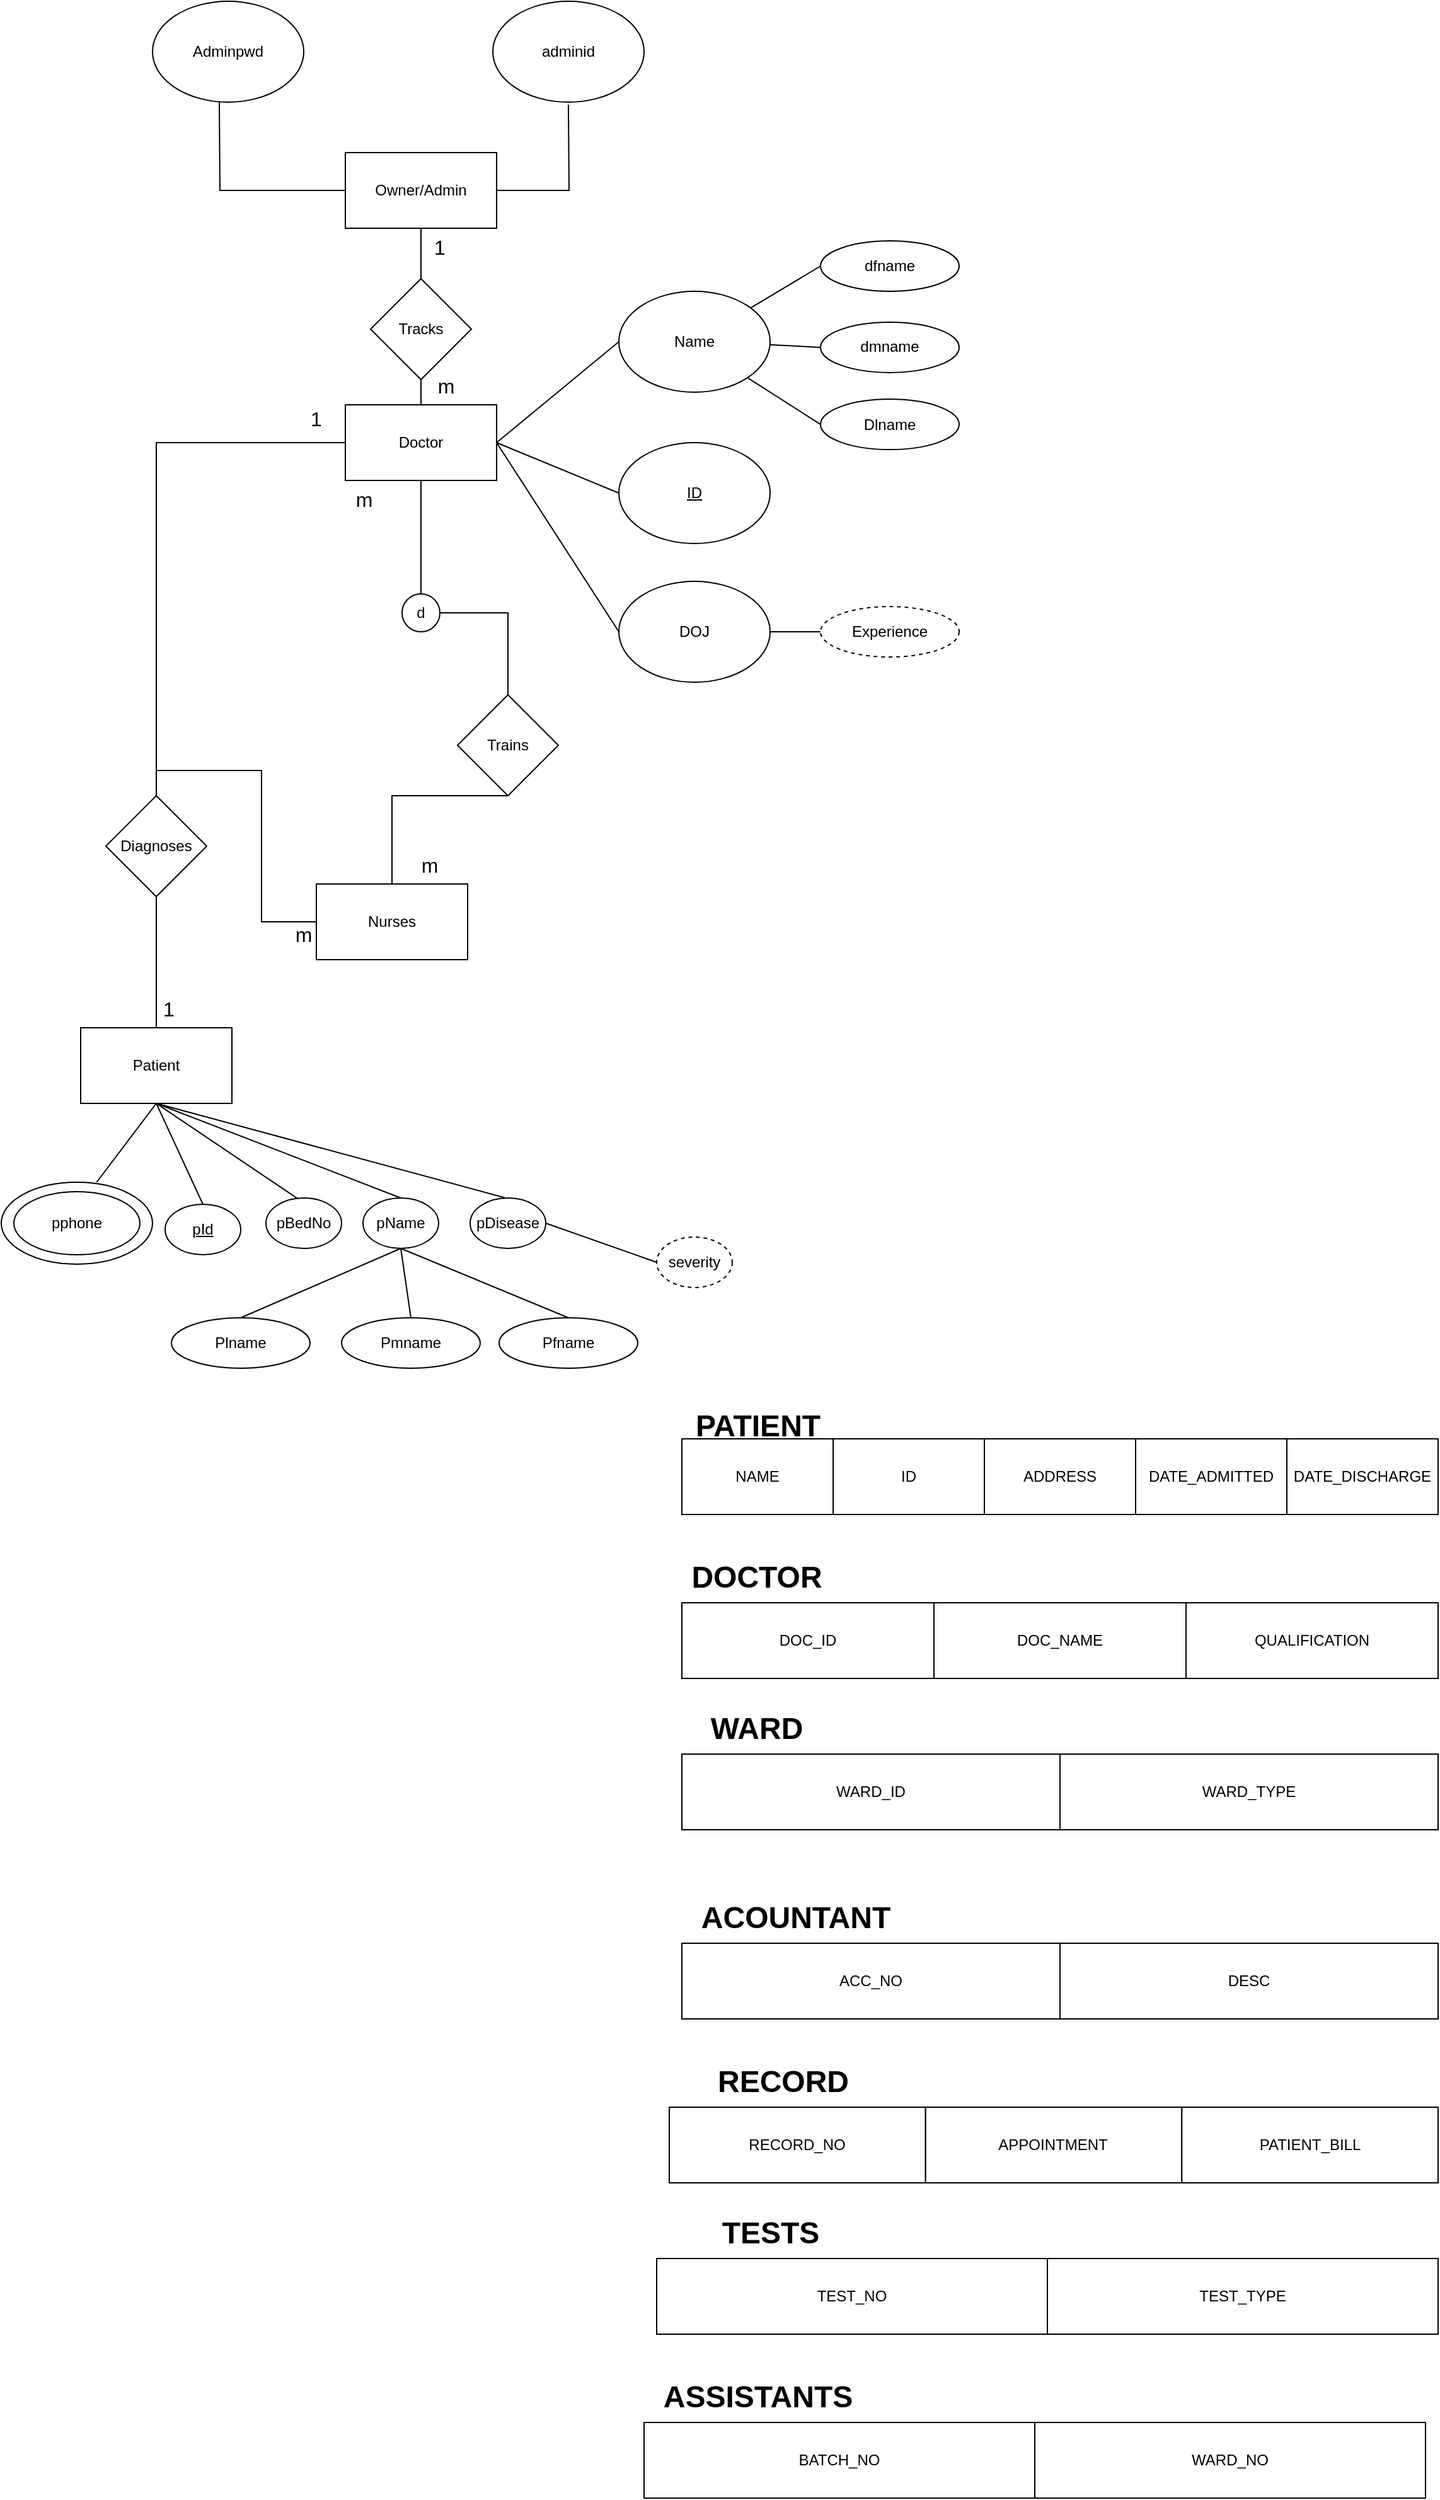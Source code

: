 <mxfile version="20.8.10" type="github">
  <diagram id="R2lEEEUBdFMjLlhIrx00" name="Page-1">
    <mxGraphModel dx="2422" dy="869" grid="1" gridSize="10" guides="1" tooltips="1" connect="1" arrows="1" fold="1" page="1" pageScale="1" pageWidth="850" pageHeight="1100" math="0" shadow="0" extFonts="Permanent Marker^https://fonts.googleapis.com/css?family=Permanent+Marker">
      <root>
        <mxCell id="0" />
        <mxCell id="1" parent="0" />
        <mxCell id="s-d3TQJozYRdmBQAh-HW-65" value="Trains" style="rhombus;whiteSpace=wrap;html=1;fillOpacity=0;" parent="1" vertex="1">
          <mxGeometry x="402" y="560" width="80" height="80" as="geometry" />
        </mxCell>
        <mxCell id="qZSQInR1mWZaFcF0gbvc-5" style="edgeStyle=orthogonalEdgeStyle;rounded=0;orthogonalLoop=1;jettySize=auto;html=1;fillOpacity=0;endArrow=none;endFill=0;" parent="1" source="qZSQInR1mWZaFcF0gbvc-2" edge="1">
          <mxGeometry relative="1" as="geometry">
            <mxPoint x="213" y="90" as="targetPoint" />
          </mxGeometry>
        </mxCell>
        <mxCell id="qZSQInR1mWZaFcF0gbvc-8" style="edgeStyle=orthogonalEdgeStyle;rounded=0;orthogonalLoop=1;jettySize=auto;html=1;exitX=1;exitY=0.5;exitDx=0;exitDy=0;entryX=0.558;entryY=1.025;entryDx=0;entryDy=0;entryPerimeter=0;fillOpacity=0;endArrow=none;endFill=0;" parent="1" source="qZSQInR1mWZaFcF0gbvc-2" edge="1">
          <mxGeometry relative="1" as="geometry">
            <mxPoint x="489.96" y="92.0" as="targetPoint" />
          </mxGeometry>
        </mxCell>
        <mxCell id="qZSQInR1mWZaFcF0gbvc-10" style="edgeStyle=orthogonalEdgeStyle;rounded=0;orthogonalLoop=1;jettySize=auto;html=1;exitX=0.5;exitY=1;exitDx=0;exitDy=0;fillOpacity=0;endArrow=none;endFill=0;" parent="1" source="qZSQInR1mWZaFcF0gbvc-2" target="qZSQInR1mWZaFcF0gbvc-9" edge="1">
          <mxGeometry relative="1" as="geometry">
            <mxPoint x="486" y="200" as="targetPoint" />
          </mxGeometry>
        </mxCell>
        <mxCell id="qZSQInR1mWZaFcF0gbvc-2" value="Owner/Admin" style="rounded=0;whiteSpace=wrap;html=1;fillOpacity=0;" parent="1" vertex="1">
          <mxGeometry x="313" y="130" width="120" height="60" as="geometry" />
        </mxCell>
        <mxCell id="qZSQInR1mWZaFcF0gbvc-3" value="Adminpwd" style="ellipse;whiteSpace=wrap;html=1;fillOpacity=0;" parent="1" vertex="1">
          <mxGeometry x="160" y="10" width="120" height="80" as="geometry" />
        </mxCell>
        <mxCell id="qZSQInR1mWZaFcF0gbvc-6" value="adminid" style="ellipse;whiteSpace=wrap;html=1;fillOpacity=0;" parent="1" vertex="1">
          <mxGeometry x="430" y="10" width="120" height="80" as="geometry" />
        </mxCell>
        <mxCell id="qZSQInR1mWZaFcF0gbvc-9" value="Tracks" style="rhombus;whiteSpace=wrap;html=1;fillOpacity=0;" parent="1" vertex="1">
          <mxGeometry x="333" y="230" width="80" height="80" as="geometry" />
        </mxCell>
        <mxCell id="nEXemfkZkfeI4yeKxdNY-3" style="edgeStyle=orthogonalEdgeStyle;rounded=0;orthogonalLoop=1;jettySize=auto;html=1;exitX=0.5;exitY=1;exitDx=0;exitDy=0;entryX=0.5;entryY=0;entryDx=0;entryDy=0;endArrow=none;endFill=0;" parent="1" source="qZSQInR1mWZaFcF0gbvc-12" target="nEXemfkZkfeI4yeKxdNY-2" edge="1">
          <mxGeometry relative="1" as="geometry" />
        </mxCell>
        <mxCell id="qZSQInR1mWZaFcF0gbvc-12" value="Doctor" style="rounded=0;whiteSpace=wrap;html=1;fillOpacity=0;" parent="1" vertex="1">
          <mxGeometry x="313" y="330" width="120" height="60" as="geometry" />
        </mxCell>
        <mxCell id="qZSQInR1mWZaFcF0gbvc-18" value="" style="endArrow=none;html=1;rounded=0;exitX=0.5;exitY=0;exitDx=0;exitDy=0;entryX=0.5;entryY=1;entryDx=0;entryDy=0;fillOpacity=0;" parent="1" source="qZSQInR1mWZaFcF0gbvc-12" target="qZSQInR1mWZaFcF0gbvc-9" edge="1">
          <mxGeometry width="50" height="50" relative="1" as="geometry">
            <mxPoint x="616" y="270" as="sourcePoint" />
            <mxPoint x="666" y="220" as="targetPoint" />
          </mxGeometry>
        </mxCell>
        <mxCell id="qZSQInR1mWZaFcF0gbvc-19" value="" style="endArrow=none;html=1;rounded=0;exitX=1;exitY=0.5;exitDx=0;exitDy=0;fillOpacity=0;entryX=0;entryY=0.5;entryDx=0;entryDy=0;" parent="1" source="qZSQInR1mWZaFcF0gbvc-12" target="qZSQInR1mWZaFcF0gbvc-22" edge="1">
          <mxGeometry width="50" height="50" relative="1" as="geometry">
            <mxPoint x="616" y="390" as="sourcePoint" />
            <mxPoint x="533" y="280" as="targetPoint" />
          </mxGeometry>
        </mxCell>
        <mxCell id="qZSQInR1mWZaFcF0gbvc-20" value="" style="endArrow=none;html=1;rounded=0;exitX=1;exitY=0.5;exitDx=0;exitDy=0;entryX=0;entryY=0.5;entryDx=0;entryDy=0;fillOpacity=0;" parent="1" source="qZSQInR1mWZaFcF0gbvc-12" target="qZSQInR1mWZaFcF0gbvc-23" edge="1">
          <mxGeometry width="50" height="50" relative="1" as="geometry">
            <mxPoint x="556" y="420" as="sourcePoint" />
            <mxPoint x="533" y="400" as="targetPoint" />
          </mxGeometry>
        </mxCell>
        <mxCell id="qZSQInR1mWZaFcF0gbvc-21" value="" style="endArrow=none;html=1;rounded=0;exitX=1;exitY=0.5;exitDx=0;exitDy=0;entryX=0;entryY=0.5;entryDx=0;entryDy=0;fillOpacity=0;" parent="1" source="qZSQInR1mWZaFcF0gbvc-12" target="qZSQInR1mWZaFcF0gbvc-24" edge="1">
          <mxGeometry width="50" height="50" relative="1" as="geometry">
            <mxPoint x="556" y="420" as="sourcePoint" />
            <mxPoint x="533" y="510" as="targetPoint" />
          </mxGeometry>
        </mxCell>
        <mxCell id="qZSQInR1mWZaFcF0gbvc-22" value="Name" style="ellipse;whiteSpace=wrap;html=1;fillOpacity=0;" parent="1" vertex="1">
          <mxGeometry x="530" y="240" width="120" height="80" as="geometry" />
        </mxCell>
        <mxCell id="qZSQInR1mWZaFcF0gbvc-23" value="&lt;u&gt;ID&lt;/u&gt;" style="ellipse;whiteSpace=wrap;html=1;fillOpacity=0;" parent="1" vertex="1">
          <mxGeometry x="530" y="360" width="120" height="80" as="geometry" />
        </mxCell>
        <mxCell id="qZSQInR1mWZaFcF0gbvc-24" value="DOJ" style="ellipse;whiteSpace=wrap;html=1;fillOpacity=0;" parent="1" vertex="1">
          <mxGeometry x="530" y="470" width="120" height="80" as="geometry" />
        </mxCell>
        <mxCell id="qZSQInR1mWZaFcF0gbvc-25" value="" style="endArrow=none;html=1;rounded=0;exitX=1;exitY=0.5;exitDx=0;exitDy=0;fillOpacity=0;entryX=0;entryY=0.5;entryDx=0;entryDy=0;" parent="1" source="qZSQInR1mWZaFcF0gbvc-24" target="qZSQInR1mWZaFcF0gbvc-26" edge="1">
          <mxGeometry width="50" height="50" relative="1" as="geometry">
            <mxPoint x="650" y="510" as="sourcePoint" />
            <mxPoint x="800" y="510" as="targetPoint" />
          </mxGeometry>
        </mxCell>
        <mxCell id="qZSQInR1mWZaFcF0gbvc-26" value="&lt;span style=&quot;font-weight: normal;&quot;&gt;Experience&lt;/span&gt;" style="ellipse;whiteSpace=wrap;html=1;startSize=30;fontStyle=1;fillOpacity=0;dashed=1;" parent="1" vertex="1">
          <mxGeometry x="690" y="490" width="110" height="40" as="geometry" />
        </mxCell>
        <mxCell id="qZSQInR1mWZaFcF0gbvc-29" value="" style="endArrow=none;html=1;rounded=0;entryX=0;entryY=0.5;entryDx=0;entryDy=0;fillOpacity=0;" parent="1" source="qZSQInR1mWZaFcF0gbvc-22" target="qZSQInR1mWZaFcF0gbvc-30" edge="1">
          <mxGeometry width="50" height="50" relative="1" as="geometry">
            <mxPoint x="690.0" y="280" as="sourcePoint" />
            <mxPoint x="840" y="280" as="targetPoint" />
          </mxGeometry>
        </mxCell>
        <mxCell id="qZSQInR1mWZaFcF0gbvc-30" value="&lt;span style=&quot;font-weight: normal;&quot;&gt;dfname&lt;/span&gt;" style="ellipse;whiteSpace=wrap;html=1;startSize=30;fontStyle=1;fillOpacity=0;" parent="1" vertex="1">
          <mxGeometry x="690" y="200" width="110" height="40" as="geometry" />
        </mxCell>
        <mxCell id="qZSQInR1mWZaFcF0gbvc-32" value="" style="endArrow=none;html=1;rounded=0;entryX=0;entryY=0.5;entryDx=0;entryDy=0;fillOpacity=0;" parent="1" source="qZSQInR1mWZaFcF0gbvc-22" target="qZSQInR1mWZaFcF0gbvc-33" edge="1">
          <mxGeometry width="50" height="50" relative="1" as="geometry">
            <mxPoint x="650.0" y="301.44" as="sourcePoint" />
            <mxPoint x="828.68" y="350" as="targetPoint" />
          </mxGeometry>
        </mxCell>
        <mxCell id="qZSQInR1mWZaFcF0gbvc-33" value="&lt;span style=&quot;font-weight: normal;&quot;&gt;dmname&lt;/span&gt;" style="ellipse;whiteSpace=wrap;html=1;startSize=30;fontStyle=1;fillOpacity=0;" parent="1" vertex="1">
          <mxGeometry x="690" y="264.45" width="110" height="40" as="geometry" />
        </mxCell>
        <mxCell id="qZSQInR1mWZaFcF0gbvc-36" value="" style="endArrow=none;html=1;rounded=0;entryX=0;entryY=0.5;entryDx=0;entryDy=0;exitX=0.933;exitY=0.79;exitDx=0;exitDy=0;exitPerimeter=0;fillOpacity=0;" parent="1" target="qZSQInR1mWZaFcF0gbvc-37" edge="1">
          <mxGeometry width="50" height="50" relative="1" as="geometry">
            <mxPoint x="632.68" y="308.9" as="sourcePoint" />
            <mxPoint x="828.68" y="411.1" as="targetPoint" />
          </mxGeometry>
        </mxCell>
        <mxCell id="qZSQInR1mWZaFcF0gbvc-37" value="&lt;span style=&quot;font-weight: normal;&quot;&gt;Dlname&lt;/span&gt;" style="ellipse;whiteSpace=wrap;html=1;startSize=30;fontStyle=1;fillOpacity=0;" parent="1" vertex="1">
          <mxGeometry x="690" y="325.55" width="110" height="40" as="geometry" />
        </mxCell>
        <mxCell id="qZSQInR1mWZaFcF0gbvc-65" style="edgeStyle=orthogonalEdgeStyle;rounded=0;orthogonalLoop=1;jettySize=auto;html=1;exitX=0;exitY=0.5;exitDx=0;exitDy=0;entryX=0.5;entryY=0;entryDx=0;entryDy=0;fillOpacity=0;endArrow=none;endFill=0;startArrow=none;startFill=0;" parent="1" source="qZSQInR1mWZaFcF0gbvc-39" target="qZSQInR1mWZaFcF0gbvc-64" edge="1">
          <mxGeometry relative="1" as="geometry" />
        </mxCell>
        <mxCell id="qZSQInR1mWZaFcF0gbvc-39" value="Nurses" style="rounded=0;whiteSpace=wrap;html=1;fillOpacity=0;" parent="1" vertex="1">
          <mxGeometry x="290" y="710" width="120" height="60" as="geometry" />
        </mxCell>
        <mxCell id="qZSQInR1mWZaFcF0gbvc-61" value="" style="endArrow=none;html=1;rounded=0;exitX=0.5;exitY=0;exitDx=0;exitDy=0;entryX=0.5;entryY=1;entryDx=0;entryDy=0;fillOpacity=0;" parent="1" source="qZSQInR1mWZaFcF0gbvc-39" target="s-d3TQJozYRdmBQAh-HW-65" edge="1">
          <mxGeometry width="50" height="50" relative="1" as="geometry">
            <mxPoint x="543" y="640" as="sourcePoint" />
            <mxPoint x="593" y="590" as="targetPoint" />
            <Array as="points">
              <mxPoint x="350" y="640" />
            </Array>
          </mxGeometry>
        </mxCell>
        <mxCell id="qZSQInR1mWZaFcF0gbvc-64" value="Diagnoses" style="rhombus;whiteSpace=wrap;html=1;fillOpacity=0;" parent="1" vertex="1">
          <mxGeometry x="123" y="640" width="80" height="80" as="geometry" />
        </mxCell>
        <mxCell id="qZSQInR1mWZaFcF0gbvc-67" value="" style="endArrow=none;html=1;rounded=0;entryX=0.5;entryY=1;entryDx=0;entryDy=0;fillOpacity=0;exitX=0.5;exitY=0;exitDx=0;exitDy=0;endFill=0;startArrow=none;startFill=0;" parent="1" source="qZSQInR1mWZaFcF0gbvc-68" target="qZSQInR1mWZaFcF0gbvc-64" edge="1">
          <mxGeometry width="50" height="50" relative="1" as="geometry">
            <mxPoint x="163" y="900" as="sourcePoint" />
            <mxPoint x="193" y="840" as="targetPoint" />
          </mxGeometry>
        </mxCell>
        <mxCell id="qZSQInR1mWZaFcF0gbvc-68" value="Patient" style="rounded=0;whiteSpace=wrap;html=1;fillOpacity=0;" parent="1" vertex="1">
          <mxGeometry x="103" y="824" width="120" height="60" as="geometry" />
        </mxCell>
        <mxCell id="qZSQInR1mWZaFcF0gbvc-69" value="" style="endArrow=none;html=1;rounded=0;entryX=0.5;entryY=1;entryDx=0;entryDy=0;exitX=0.631;exitY=0;exitDx=0;exitDy=0;exitPerimeter=0;fillOpacity=0;" parent="1" target="qZSQInR1mWZaFcF0gbvc-68" edge="1">
          <mxGeometry width="50" height="50" relative="1" as="geometry">
            <mxPoint x="115.72" y="946.5" as="sourcePoint" />
            <mxPoint x="173" y="884" as="targetPoint" />
          </mxGeometry>
        </mxCell>
        <mxCell id="qZSQInR1mWZaFcF0gbvc-70" value="" style="endArrow=none;html=1;rounded=0;entryX=0.5;entryY=1;entryDx=0;entryDy=0;exitX=0.5;exitY=0;exitDx=0;exitDy=0;fillOpacity=0;" parent="1" source="qZSQInR1mWZaFcF0gbvc-79" target="qZSQInR1mWZaFcF0gbvc-68" edge="1">
          <mxGeometry width="50" height="50" relative="1" as="geometry">
            <mxPoint x="93" y="934" as="sourcePoint" />
            <mxPoint x="173" y="894.0" as="targetPoint" />
          </mxGeometry>
        </mxCell>
        <mxCell id="qZSQInR1mWZaFcF0gbvc-71" value="" style="endArrow=none;html=1;rounded=0;entryX=0.5;entryY=1;entryDx=0;entryDy=0;exitX=0.424;exitY=0.017;exitDx=0;exitDy=0;exitPerimeter=0;fillOpacity=0;" parent="1" source="qZSQInR1mWZaFcF0gbvc-80" target="qZSQInR1mWZaFcF0gbvc-68" edge="1">
          <mxGeometry width="50" height="50" relative="1" as="geometry">
            <mxPoint x="223" y="954" as="sourcePoint" />
            <mxPoint x="173" y="894.0" as="targetPoint" />
          </mxGeometry>
        </mxCell>
        <mxCell id="qZSQInR1mWZaFcF0gbvc-72" value="" style="endArrow=none;html=1;rounded=0;entryX=0.5;entryY=1;entryDx=0;entryDy=0;exitX=0.5;exitY=0;exitDx=0;exitDy=0;fillOpacity=0;" parent="1" source="qZSQInR1mWZaFcF0gbvc-96" target="qZSQInR1mWZaFcF0gbvc-68" edge="1">
          <mxGeometry x="-0.624" y="-41" width="50" height="50" relative="1" as="geometry">
            <mxPoint x="263.0" y="949" as="sourcePoint" />
            <mxPoint x="173" y="894.0" as="targetPoint" />
            <mxPoint y="-1" as="offset" />
          </mxGeometry>
        </mxCell>
        <mxCell id="qZSQInR1mWZaFcF0gbvc-73" value="" style="endArrow=none;html=1;rounded=0;entryX=0.5;entryY=1;entryDx=0;entryDy=0;exitX=0.456;exitY=-0.006;exitDx=0;exitDy=0;fillOpacity=0;exitPerimeter=0;" parent="1" source="qZSQInR1mWZaFcF0gbvc-97" target="qZSQInR1mWZaFcF0gbvc-68" edge="1">
          <mxGeometry x="-0.624" y="-41" width="50" height="50" relative="1" as="geometry">
            <mxPoint x="343" y="949" as="sourcePoint" />
            <mxPoint x="173" y="894.0" as="targetPoint" />
            <mxPoint y="-1" as="offset" />
          </mxGeometry>
        </mxCell>
        <mxCell id="qZSQInR1mWZaFcF0gbvc-74" value="pphone" style="ellipse;whiteSpace=wrap;html=1;fillOpacity=0;" parent="1" vertex="1">
          <mxGeometry x="50" y="954" width="100" height="50" as="geometry" />
        </mxCell>
        <mxCell id="qZSQInR1mWZaFcF0gbvc-75" value="" style="ellipse;whiteSpace=wrap;html=1;fillOpacity=0;" parent="1" vertex="1">
          <mxGeometry x="40" y="946.5" width="120" height="65" as="geometry" />
        </mxCell>
        <mxCell id="qZSQInR1mWZaFcF0gbvc-79" value="&lt;u&gt;pId&lt;/u&gt;" style="ellipse;whiteSpace=wrap;html=1;fillOpacity=0;" parent="1" vertex="1">
          <mxGeometry x="170" y="964" width="60" height="40" as="geometry" />
        </mxCell>
        <mxCell id="qZSQInR1mWZaFcF0gbvc-80" value="&lt;span style=&quot;color: rgba(0, 0, 0, 0); font-family: monospace; font-size: 0px; text-align: start;&quot;&gt;%3CmxGraphModel%3E%3Croot%3E%3CmxCell%20id%3D%220%22%2F%3E%3CmxCell%20id%3D%221%22%20parent%3D%220%22%2F%3E%3CmxCell%20id%3D%222%22%20value%3D%22pphone%22%20style%3D%22ellipse%3BwhiteSpace%3Dwrap%3Bhtml%3D1%3B%22%20vertex%3D%221%22%20parent%3D%221%22%3E%3CmxGeometry%20y%3D%221020%22%20width%3D%22100%22%20height%3D%2250%22%20as%3D%22geometry%22%2F%3E%3C%2FmxCell%3E%3C%2Froot%3E%3C%2FmxGraphModel%3E&lt;/span&gt;pBedNo" style="ellipse;whiteSpace=wrap;html=1;fillOpacity=0;" parent="1" vertex="1">
          <mxGeometry x="250" y="959" width="60" height="40" as="geometry" />
        </mxCell>
        <mxCell id="qZSQInR1mWZaFcF0gbvc-85" value="&lt;span style=&quot;font-weight: normal;&quot;&gt;Pfname&lt;/span&gt;" style="ellipse;whiteSpace=wrap;html=1;startSize=30;fontStyle=1;fillOpacity=0;" parent="1" vertex="1">
          <mxGeometry x="435" y="1054" width="110" height="40" as="geometry" />
        </mxCell>
        <mxCell id="qZSQInR1mWZaFcF0gbvc-86" value="&lt;span style=&quot;font-weight: normal;&quot;&gt;Pmname&lt;/span&gt;" style="ellipse;whiteSpace=wrap;html=1;startSize=30;fontStyle=1;fillOpacity=0;" parent="1" vertex="1">
          <mxGeometry x="310" y="1054" width="110" height="40" as="geometry" />
        </mxCell>
        <mxCell id="qZSQInR1mWZaFcF0gbvc-87" value="&lt;span style=&quot;font-weight: normal;&quot;&gt;Plname&lt;/span&gt;" style="ellipse;whiteSpace=wrap;html=1;startSize=30;fontStyle=1;fillOpacity=0;" parent="1" vertex="1">
          <mxGeometry x="175" y="1054" width="110" height="40" as="geometry" />
        </mxCell>
        <mxCell id="qZSQInR1mWZaFcF0gbvc-88" value="" style="endArrow=none;html=1;rounded=0;fontColor=#000000;entryX=0.5;entryY=1;entryDx=0;entryDy=0;exitX=0.5;exitY=0;exitDx=0;exitDy=0;fillOpacity=0;" parent="1" source="qZSQInR1mWZaFcF0gbvc-87" target="qZSQInR1mWZaFcF0gbvc-96" edge="1">
          <mxGeometry width="50" height="50" relative="1" as="geometry">
            <mxPoint x="180" y="1064" as="sourcePoint" />
            <mxPoint x="360.0" y="999" as="targetPoint" />
          </mxGeometry>
        </mxCell>
        <mxCell id="qZSQInR1mWZaFcF0gbvc-89" value="" style="endArrow=none;html=1;rounded=0;fontColor=#000000;entryX=0.5;entryY=1;entryDx=0;entryDy=0;exitX=0.5;exitY=0;exitDx=0;exitDy=0;fillOpacity=0;" parent="1" source="qZSQInR1mWZaFcF0gbvc-86" target="qZSQInR1mWZaFcF0gbvc-96" edge="1">
          <mxGeometry width="50" height="50" relative="1" as="geometry">
            <mxPoint x="180" y="1064" as="sourcePoint" />
            <mxPoint x="360.0" y="999" as="targetPoint" />
          </mxGeometry>
        </mxCell>
        <mxCell id="qZSQInR1mWZaFcF0gbvc-90" value="" style="endArrow=none;html=1;rounded=0;fontColor=#000000;exitX=0.5;exitY=0;exitDx=0;exitDy=0;entryX=0.5;entryY=1;entryDx=0;entryDy=0;fillOpacity=0;" parent="1" source="qZSQInR1mWZaFcF0gbvc-85" target="qZSQInR1mWZaFcF0gbvc-96" edge="1">
          <mxGeometry width="50" height="50" relative="1" as="geometry">
            <mxPoint x="375.0" y="1064" as="sourcePoint" />
            <mxPoint x="360.0" y="999" as="targetPoint" />
          </mxGeometry>
        </mxCell>
        <mxCell id="qZSQInR1mWZaFcF0gbvc-91" value="" style="endArrow=none;html=1;rounded=0;fontColor=#000000;exitX=1;exitY=0.5;exitDx=0;exitDy=0;entryX=0;entryY=0.5;entryDx=0;entryDy=0;fillOpacity=0;" parent="1" source="qZSQInR1mWZaFcF0gbvc-97" target="qZSQInR1mWZaFcF0gbvc-93" edge="1">
          <mxGeometry width="50" height="50" relative="1" as="geometry">
            <mxPoint x="470.0" y="979" as="sourcePoint" />
            <mxPoint x="560" y="979" as="targetPoint" />
          </mxGeometry>
        </mxCell>
        <mxCell id="qZSQInR1mWZaFcF0gbvc-93" value="severity" style="ellipse;whiteSpace=wrap;html=1;fontColor=default;dashed=1;fillOpacity=0;startSize=30;fontStyle=0;" parent="1" vertex="1">
          <mxGeometry x="560" y="990" width="60" height="40" as="geometry" />
        </mxCell>
        <mxCell id="qZSQInR1mWZaFcF0gbvc-96" value="pName" style="ellipse;whiteSpace=wrap;html=1;fontColor=default;fillOpacity=0;" parent="1" vertex="1">
          <mxGeometry x="327" y="959" width="60" height="40" as="geometry" />
        </mxCell>
        <mxCell id="qZSQInR1mWZaFcF0gbvc-97" value="pDisease" style="ellipse;whiteSpace=wrap;html=1;fontColor=default;fillOpacity=0;" parent="1" vertex="1">
          <mxGeometry x="412" y="959" width="60" height="40" as="geometry" />
        </mxCell>
        <mxCell id="qZSQInR1mWZaFcF0gbvc-100" value="1" style="text;html=1;strokeColor=none;fillColor=none;align=center;verticalAlign=middle;whiteSpace=wrap;rounded=0;fontSize=16;fillOpacity=0;" parent="1" vertex="1">
          <mxGeometry x="358" y="190" width="60" height="30" as="geometry" />
        </mxCell>
        <mxCell id="qZSQInR1mWZaFcF0gbvc-103" value="m" style="text;html=1;strokeColor=none;fillColor=none;align=center;verticalAlign=middle;whiteSpace=wrap;rounded=0;fontSize=16;fillOpacity=0;" parent="1" vertex="1">
          <mxGeometry x="363" y="300" width="60" height="30" as="geometry" />
        </mxCell>
        <mxCell id="qZSQInR1mWZaFcF0gbvc-104" value="m" style="text;html=1;strokeColor=none;fillColor=none;align=center;verticalAlign=middle;whiteSpace=wrap;rounded=0;fontSize=16;fillOpacity=0;" parent="1" vertex="1">
          <mxGeometry x="350" y="680" width="60" height="30" as="geometry" />
        </mxCell>
        <mxCell id="qZSQInR1mWZaFcF0gbvc-105" value="1" style="text;html=1;strokeColor=none;fillColor=none;align=center;verticalAlign=middle;whiteSpace=wrap;rounded=0;fontSize=16;fillOpacity=0;" parent="1" vertex="1">
          <mxGeometry x="260" y="325.55" width="60" height="30" as="geometry" />
        </mxCell>
        <mxCell id="qZSQInR1mWZaFcF0gbvc-106" value="1" style="text;html=1;strokeColor=none;fillColor=none;align=center;verticalAlign=middle;whiteSpace=wrap;rounded=0;fontSize=16;fillOpacity=0;" parent="1" vertex="1">
          <mxGeometry x="143" y="794" width="60" height="30" as="geometry" />
        </mxCell>
        <mxCell id="qZSQInR1mWZaFcF0gbvc-108" value="m" style="text;html=1;strokeColor=none;fillColor=none;align=center;verticalAlign=middle;whiteSpace=wrap;rounded=0;fontSize=16;fillOpacity=0;" parent="1" vertex="1">
          <mxGeometry x="298" y="390" width="60" height="30" as="geometry" />
        </mxCell>
        <mxCell id="qZSQInR1mWZaFcF0gbvc-110" value="m" style="text;html=1;strokeColor=none;fillColor=none;align=center;verticalAlign=middle;whiteSpace=wrap;rounded=0;fontSize=16;fillOpacity=0;" parent="1" vertex="1">
          <mxGeometry x="250" y="735" width="60" height="30" as="geometry" />
        </mxCell>
        <mxCell id="qZSQInR1mWZaFcF0gbvc-117" style="edgeStyle=orthogonalEdgeStyle;rounded=0;orthogonalLoop=1;jettySize=auto;html=1;fillOpacity=0;endArrow=none;endFill=0;exitX=0;exitY=0.5;exitDx=0;exitDy=0;entryX=0.5;entryY=0;entryDx=0;entryDy=0;startArrow=none;startFill=0;" parent="1" source="qZSQInR1mWZaFcF0gbvc-12" target="qZSQInR1mWZaFcF0gbvc-64" edge="1">
          <mxGeometry relative="1" as="geometry">
            <mxPoint x="310" y="360.0" as="sourcePoint" />
            <mxPoint x="170" y="630" as="targetPoint" />
          </mxGeometry>
        </mxCell>
        <mxCell id="nEXemfkZkfeI4yeKxdNY-4" style="edgeStyle=orthogonalEdgeStyle;rounded=0;orthogonalLoop=1;jettySize=auto;html=1;exitX=1;exitY=0.5;exitDx=0;exitDy=0;entryX=0.5;entryY=0;entryDx=0;entryDy=0;endArrow=none;endFill=0;" parent="1" source="nEXemfkZkfeI4yeKxdNY-2" target="s-d3TQJozYRdmBQAh-HW-65" edge="1">
          <mxGeometry relative="1" as="geometry" />
        </mxCell>
        <mxCell id="nEXemfkZkfeI4yeKxdNY-2" value="d" style="ellipse;whiteSpace=wrap;html=1;aspect=fixed;" parent="1" vertex="1">
          <mxGeometry x="358" y="480" width="30" height="30" as="geometry" />
        </mxCell>
        <mxCell id="Y99NqYR2-ee6TdtlUfzP-3" value="PATIENT" style="text;strokeColor=none;fillColor=none;html=1;fontSize=24;fontStyle=1;verticalAlign=middle;align=center;" vertex="1" parent="1">
          <mxGeometry x="590" y="1120" width="100" height="40" as="geometry" />
        </mxCell>
        <mxCell id="Y99NqYR2-ee6TdtlUfzP-4" value="DOCTOR" style="text;strokeColor=none;fillColor=none;html=1;fontSize=24;fontStyle=1;verticalAlign=middle;align=center;" vertex="1" parent="1">
          <mxGeometry x="589" y="1240" width="100" height="40" as="geometry" />
        </mxCell>
        <mxCell id="Y99NqYR2-ee6TdtlUfzP-8" value="WARD" style="text;strokeColor=none;fillColor=none;html=1;fontSize=24;fontStyle=1;verticalAlign=middle;align=center;" vertex="1" parent="1">
          <mxGeometry x="589" y="1360" width="100" height="40" as="geometry" />
        </mxCell>
        <mxCell id="Y99NqYR2-ee6TdtlUfzP-9" value="ACOUNTANT" style="text;strokeColor=none;fillColor=none;html=1;fontSize=24;fontStyle=1;verticalAlign=middle;align=center;" vertex="1" parent="1">
          <mxGeometry x="580" y="1510" width="180" height="40" as="geometry" />
        </mxCell>
        <mxCell id="Y99NqYR2-ee6TdtlUfzP-44" value="" style="group" vertex="1" connectable="0" parent="1">
          <mxGeometry x="580" y="1150" width="600" height="60" as="geometry" />
        </mxCell>
        <mxCell id="Y99NqYR2-ee6TdtlUfzP-37" value="NAME" style="rounded=0;whiteSpace=wrap;html=1;" vertex="1" parent="Y99NqYR2-ee6TdtlUfzP-44">
          <mxGeometry width="120" height="60" as="geometry" />
        </mxCell>
        <mxCell id="Y99NqYR2-ee6TdtlUfzP-38" value="ID" style="rounded=0;whiteSpace=wrap;html=1;" vertex="1" parent="Y99NqYR2-ee6TdtlUfzP-44">
          <mxGeometry x="120" width="120" height="60" as="geometry" />
        </mxCell>
        <mxCell id="Y99NqYR2-ee6TdtlUfzP-39" value="ADDRESS" style="rounded=0;whiteSpace=wrap;html=1;" vertex="1" parent="Y99NqYR2-ee6TdtlUfzP-44">
          <mxGeometry x="240" width="120" height="60" as="geometry" />
        </mxCell>
        <mxCell id="Y99NqYR2-ee6TdtlUfzP-40" value="DATE_ADMITTED" style="rounded=0;whiteSpace=wrap;html=1;" vertex="1" parent="Y99NqYR2-ee6TdtlUfzP-44">
          <mxGeometry x="360" width="120" height="60" as="geometry" />
        </mxCell>
        <mxCell id="Y99NqYR2-ee6TdtlUfzP-41" value="DATE_DISCHARGE" style="rounded=0;whiteSpace=wrap;html=1;" vertex="1" parent="Y99NqYR2-ee6TdtlUfzP-44">
          <mxGeometry x="480" width="120" height="60" as="geometry" />
        </mxCell>
        <mxCell id="Y99NqYR2-ee6TdtlUfzP-53" value="" style="group" vertex="1" connectable="0" parent="1">
          <mxGeometry x="580" y="1280" width="600" height="60" as="geometry" />
        </mxCell>
        <mxCell id="Y99NqYR2-ee6TdtlUfzP-46" value="DOC_ID" style="rounded=0;whiteSpace=wrap;html=1;" vertex="1" parent="Y99NqYR2-ee6TdtlUfzP-53">
          <mxGeometry width="200" height="60" as="geometry" />
        </mxCell>
        <mxCell id="Y99NqYR2-ee6TdtlUfzP-47" value="DOC_NAME" style="rounded=0;whiteSpace=wrap;html=1;" vertex="1" parent="Y99NqYR2-ee6TdtlUfzP-53">
          <mxGeometry x="200" width="200" height="60" as="geometry" />
        </mxCell>
        <mxCell id="Y99NqYR2-ee6TdtlUfzP-48" value="QUALIFICATION" style="rounded=0;whiteSpace=wrap;html=1;" vertex="1" parent="Y99NqYR2-ee6TdtlUfzP-53">
          <mxGeometry x="400" width="200" height="60" as="geometry" />
        </mxCell>
        <mxCell id="Y99NqYR2-ee6TdtlUfzP-59" value="" style="group" vertex="1" connectable="0" parent="1">
          <mxGeometry x="580" y="1400" width="600" height="60" as="geometry" />
        </mxCell>
        <mxCell id="Y99NqYR2-ee6TdtlUfzP-55" value="WARD_ID" style="rounded=0;whiteSpace=wrap;html=1;" vertex="1" parent="Y99NqYR2-ee6TdtlUfzP-59">
          <mxGeometry width="300" height="60" as="geometry" />
        </mxCell>
        <mxCell id="Y99NqYR2-ee6TdtlUfzP-56" value="WARD_TYPE" style="rounded=0;whiteSpace=wrap;html=1;" vertex="1" parent="Y99NqYR2-ee6TdtlUfzP-59">
          <mxGeometry x="300" width="300" height="60" as="geometry" />
        </mxCell>
        <mxCell id="Y99NqYR2-ee6TdtlUfzP-60" value="" style="group" vertex="1" connectable="0" parent="1">
          <mxGeometry x="580" y="1550" width="600" height="60" as="geometry" />
        </mxCell>
        <mxCell id="Y99NqYR2-ee6TdtlUfzP-61" value="ACC_NO" style="rounded=0;whiteSpace=wrap;html=1;" vertex="1" parent="Y99NqYR2-ee6TdtlUfzP-60">
          <mxGeometry width="300" height="60" as="geometry" />
        </mxCell>
        <mxCell id="Y99NqYR2-ee6TdtlUfzP-62" value="DESC" style="rounded=0;whiteSpace=wrap;html=1;" vertex="1" parent="Y99NqYR2-ee6TdtlUfzP-60">
          <mxGeometry x="300" width="300" height="60" as="geometry" />
        </mxCell>
        <mxCell id="Y99NqYR2-ee6TdtlUfzP-66" value="RECORD" style="text;strokeColor=none;fillColor=none;html=1;fontSize=24;fontStyle=1;verticalAlign=middle;align=center;" vertex="1" parent="1">
          <mxGeometry x="570" y="1640" width="180" height="40" as="geometry" />
        </mxCell>
        <mxCell id="Y99NqYR2-ee6TdtlUfzP-71" value="" style="group" vertex="1" connectable="0" parent="1">
          <mxGeometry x="570" y="1680" width="610" height="60" as="geometry" />
        </mxCell>
        <mxCell id="Y99NqYR2-ee6TdtlUfzP-68" value="RECORD_NO" style="rounded=0;whiteSpace=wrap;html=1;container=0;" vertex="1" parent="Y99NqYR2-ee6TdtlUfzP-71">
          <mxGeometry width="203.333" height="60" as="geometry" />
        </mxCell>
        <mxCell id="Y99NqYR2-ee6TdtlUfzP-69" value="APPOINTMENT" style="rounded=0;whiteSpace=wrap;html=1;container=0;" vertex="1" parent="Y99NqYR2-ee6TdtlUfzP-71">
          <mxGeometry x="203.333" width="203.333" height="60" as="geometry" />
        </mxCell>
        <mxCell id="Y99NqYR2-ee6TdtlUfzP-70" value="PATIENT_BILL" style="rounded=0;whiteSpace=wrap;html=1;container=0;" vertex="1" parent="Y99NqYR2-ee6TdtlUfzP-71">
          <mxGeometry x="406.667" width="203.333" height="60" as="geometry" />
        </mxCell>
        <mxCell id="Y99NqYR2-ee6TdtlUfzP-72" value="TESTS" style="text;strokeColor=none;fillColor=none;html=1;fontSize=24;fontStyle=1;verticalAlign=middle;align=center;" vertex="1" parent="1">
          <mxGeometry x="560" y="1760" width="180" height="40" as="geometry" />
        </mxCell>
        <mxCell id="Y99NqYR2-ee6TdtlUfzP-77" value="" style="group" vertex="1" connectable="0" parent="1">
          <mxGeometry x="560" y="1800" width="620" height="60" as="geometry" />
        </mxCell>
        <mxCell id="Y99NqYR2-ee6TdtlUfzP-74" value="TEST_NO" style="rounded=0;whiteSpace=wrap;html=1;container=0;" vertex="1" parent="Y99NqYR2-ee6TdtlUfzP-77">
          <mxGeometry width="310.0" height="60" as="geometry" />
        </mxCell>
        <mxCell id="Y99NqYR2-ee6TdtlUfzP-75" value="TEST_TYPE" style="rounded=0;whiteSpace=wrap;html=1;container=0;" vertex="1" parent="Y99NqYR2-ee6TdtlUfzP-77">
          <mxGeometry x="310" width="310.0" height="60" as="geometry" />
        </mxCell>
        <mxCell id="Y99NqYR2-ee6TdtlUfzP-78" value="ASSISTANTS" style="text;strokeColor=none;fillColor=none;html=1;fontSize=24;fontStyle=1;verticalAlign=middle;align=center;" vertex="1" parent="1">
          <mxGeometry x="550" y="1890" width="180" height="40" as="geometry" />
        </mxCell>
        <mxCell id="Y99NqYR2-ee6TdtlUfzP-79" value="" style="group" vertex="1" connectable="0" parent="1">
          <mxGeometry x="550" y="1930" width="620" height="60" as="geometry" />
        </mxCell>
        <mxCell id="Y99NqYR2-ee6TdtlUfzP-80" value="BATCH_NO" style="rounded=0;whiteSpace=wrap;html=1;container=0;" vertex="1" parent="Y99NqYR2-ee6TdtlUfzP-79">
          <mxGeometry width="310.0" height="60" as="geometry" />
        </mxCell>
        <mxCell id="Y99NqYR2-ee6TdtlUfzP-81" value="WARD_NO" style="rounded=0;whiteSpace=wrap;html=1;container=0;" vertex="1" parent="Y99NqYR2-ee6TdtlUfzP-79">
          <mxGeometry x="310" width="310.0" height="60" as="geometry" />
        </mxCell>
      </root>
    </mxGraphModel>
  </diagram>
</mxfile>
